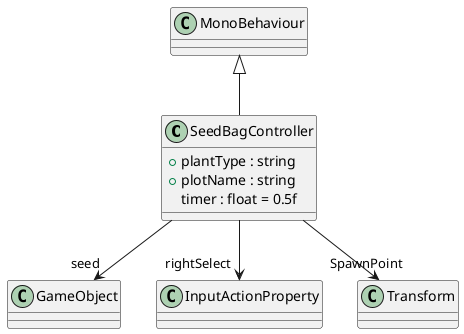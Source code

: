 @startuml
class SeedBagController {
    + plantType : string
    + plotName : string
    timer : float = 0.5f
}
MonoBehaviour <|-- SeedBagController
SeedBagController --> "seed" GameObject
SeedBagController --> "rightSelect" InputActionProperty
SeedBagController --> "SpawnPoint" Transform
@enduml
